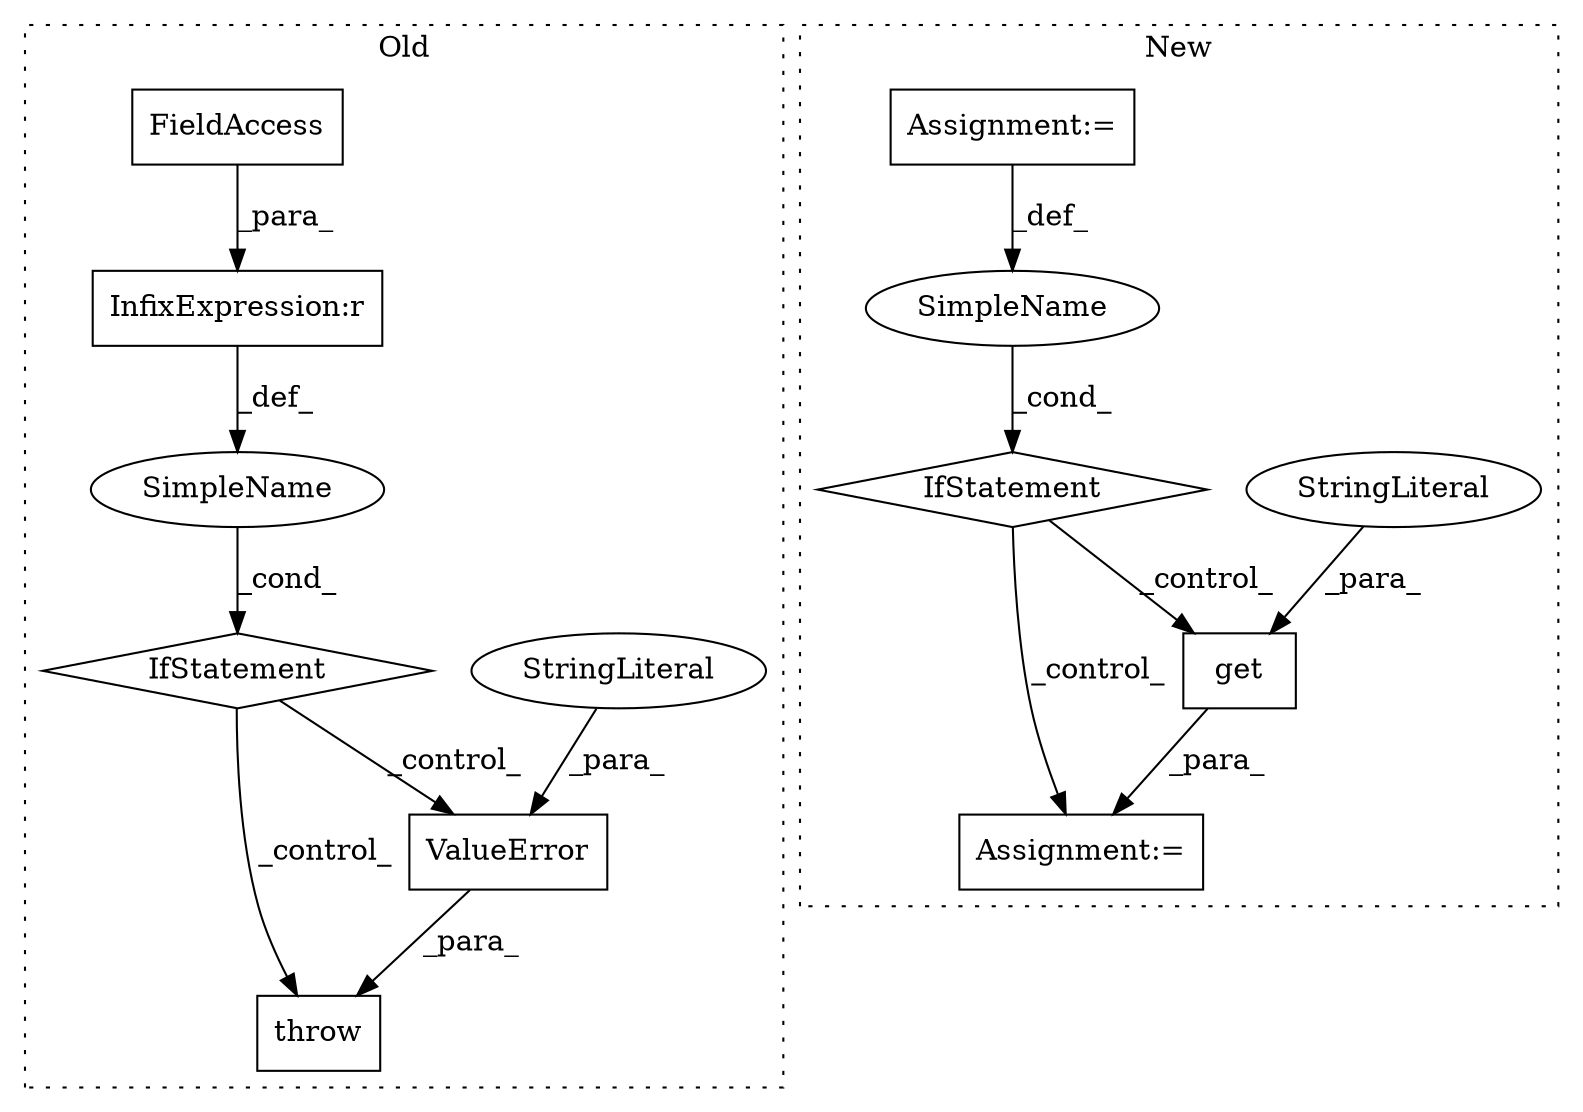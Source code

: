 digraph G {
subgraph cluster0 {
1 [label="ValueError" a="32" s="4728,4775" l="11,1" shape="box"];
3 [label="throw" a="53" s="4722" l="6" shape="box"];
4 [label="IfStatement" a="25" s="4688,4712" l="4,2" shape="diamond"];
5 [label="SimpleName" a="42" s="" l="" shape="ellipse"];
8 [label="StringLiteral" a="45" s="4739" l="36" shape="ellipse"];
9 [label="InfixExpression:r" a="27" s="4707" l="4" shape="box"];
10 [label="FieldAccess" a="22" s="4692" l="15" shape="box"];
label = "Old";
style="dotted";
}
subgraph cluster1 {
2 [label="get" a="32" s="5115,5131" l="4,1" shape="box"];
6 [label="StringLiteral" a="45" s="5119" l="6" shape="ellipse"];
7 [label="Assignment:=" a="7" s="5107" l="1" shape="box"];
11 [label="IfStatement" a="25" s="4856,4899" l="4,2" shape="diamond"];
12 [label="SimpleName" a="42" s="" l="" shape="ellipse"];
13 [label="Assignment:=" a="7" s="4730" l="5" shape="box"];
label = "New";
style="dotted";
}
1 -> 3 [label="_para_"];
2 -> 7 [label="_para_"];
4 -> 1 [label="_control_"];
4 -> 3 [label="_control_"];
5 -> 4 [label="_cond_"];
6 -> 2 [label="_para_"];
8 -> 1 [label="_para_"];
9 -> 5 [label="_def_"];
10 -> 9 [label="_para_"];
11 -> 7 [label="_control_"];
11 -> 2 [label="_control_"];
12 -> 11 [label="_cond_"];
13 -> 12 [label="_def_"];
}